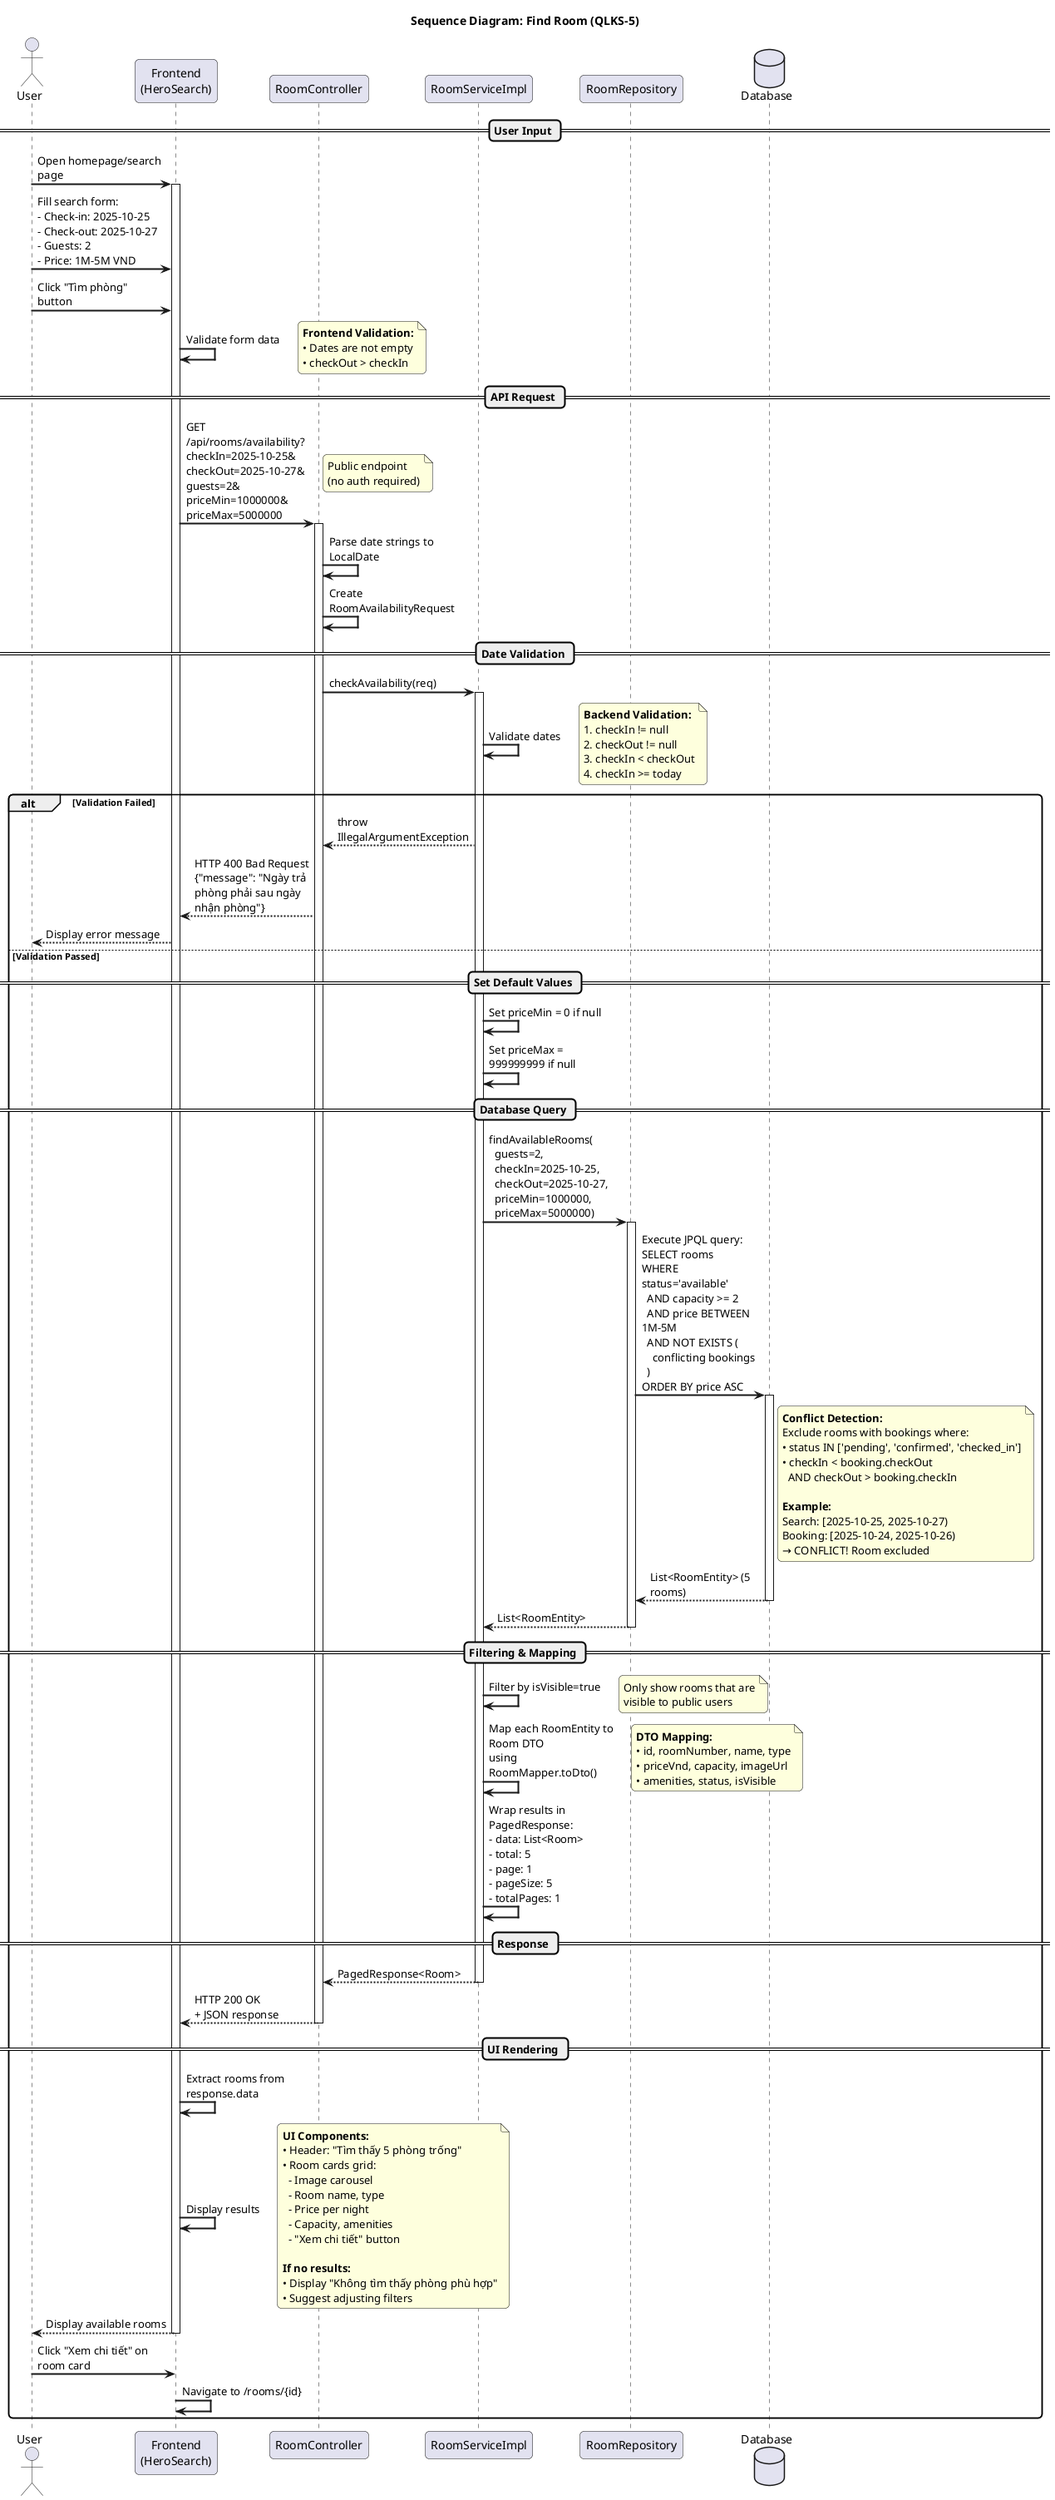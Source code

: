 @startuml find_room_sequence

skinparam sequenceArrowThickness 2
skinparam roundcorner 10
skinparam maxmessagesize 150

actor User as U
participant "Frontend\n(HeroSearch)" as FE
participant "RoomController" as RC
participant "RoomServiceImpl" as RS
participant "RoomRepository" as RR
database "Database" as DB

title Sequence Diagram: Find Room (QLKS-5)

== User Input ==
U -> FE: Open homepage/search page
activate FE
U -> FE: Fill search form:\n- Check-in: 2025-10-25\n- Check-out: 2025-10-27\n- Guests: 2\n- Price: 1M-5M VND
U -> FE: Click "Tìm phòng" button

FE -> FE: Validate form data
note right
  **Frontend Validation:**
  • Dates are not empty
  • checkOut > checkIn
end note

== API Request ==
FE -> RC: GET /api/rooms/availability?\ncheckIn=2025-10-25&\ncheckOut=2025-10-27&\nguests=2&\npriceMin=1000000&\npriceMax=5000000
activate RC
note right: Public endpoint\n(no auth required)

RC -> RC: Parse date strings to LocalDate
RC -> RC: Create RoomAvailabilityRequest

== Date Validation ==
RC -> RS: checkAvailability(req)
activate RS

RS -> RS: Validate dates
note right
  **Backend Validation:**
  1. checkIn != null
  2. checkOut != null
  3. checkIn < checkOut
  4. checkIn >= today
end note

alt Validation Failed
    RS --> RC: throw IllegalArgumentException
    RC --> FE: HTTP 400 Bad Request\n{"message": "Ngày trả phòng phải sau ngày nhận phòng"}
    FE --> U: Display error message
    
else Validation Passed
    
    == Set Default Values ==
    RS -> RS: Set priceMin = 0 if null
    RS -> RS: Set priceMax = 999999999 if null
    
    == Database Query ==
    RS -> RR: findAvailableRooms(\n  guests=2,\n  checkIn=2025-10-25,\n  checkOut=2025-10-27,\n  priceMin=1000000,\n  priceMax=5000000)
    activate RR
    
    RR -> DB: Execute JPQL query:\nSELECT rooms\nWHERE status='available'\n  AND capacity >= 2\n  AND price BETWEEN 1M-5M\n  AND NOT EXISTS (\n    conflicting bookings\n  )\nORDER BY price ASC
    activate DB
    
    note right of DB
      **Conflict Detection:**
      Exclude rooms with bookings where:
      • status IN ['pending', 'confirmed', 'checked_in']
      • checkIn < booking.checkOut
        AND checkOut > booking.checkIn
      
      **Example:**
      Search: [2025-10-25, 2025-10-27)
      Booking: [2025-10-24, 2025-10-26)
      → CONFLICT! Room excluded
    end note
    
    DB --> RR: List<RoomEntity> (5 rooms)
    deactivate DB
    RR --> RS: List<RoomEntity>
    deactivate RR
    
    == Filtering & Mapping ==
    RS -> RS: Filter by isVisible=true
    note right
      Only show rooms that are
      visible to public users
    end note
    
    RS -> RS: Map each RoomEntity to Room DTO\nusing RoomMapper.toDto()
    note right
      **DTO Mapping:**
      • id, roomNumber, name, type
      • priceVnd, capacity, imageUrl
      • amenities, status, isVisible
    end note
    
    RS -> RS: Wrap results in PagedResponse:\n- data: List<Room>\n- total: 5\n- page: 1\n- pageSize: 5\n- totalPages: 1
    
    == Response ==
    RS --> RC: PagedResponse<Room>
    deactivate RS
    
    RC --> FE: HTTP 200 OK\n+ JSON response
    deactivate RC
    
    == UI Rendering ==
    FE -> FE: Extract rooms from response.data
    FE -> FE: Display results
    note right
      **UI Components:**
      • Header: "Tìm thấy 5 phòng trống"
      • Room cards grid:
        - Image carousel
        - Room name, type
        - Price per night
        - Capacity, amenities
        - "Xem chi tiết" button
      
      **If no results:**
      • Display "Không tìm thấy phòng phù hợp"
      • Suggest adjusting filters
    end note
    
    FE --> U: Display available rooms
    deactivate FE
    
    U -> FE: Click "Xem chi tiết" on room card
    FE -> FE: Navigate to /rooms/{id}
end

@enduml

